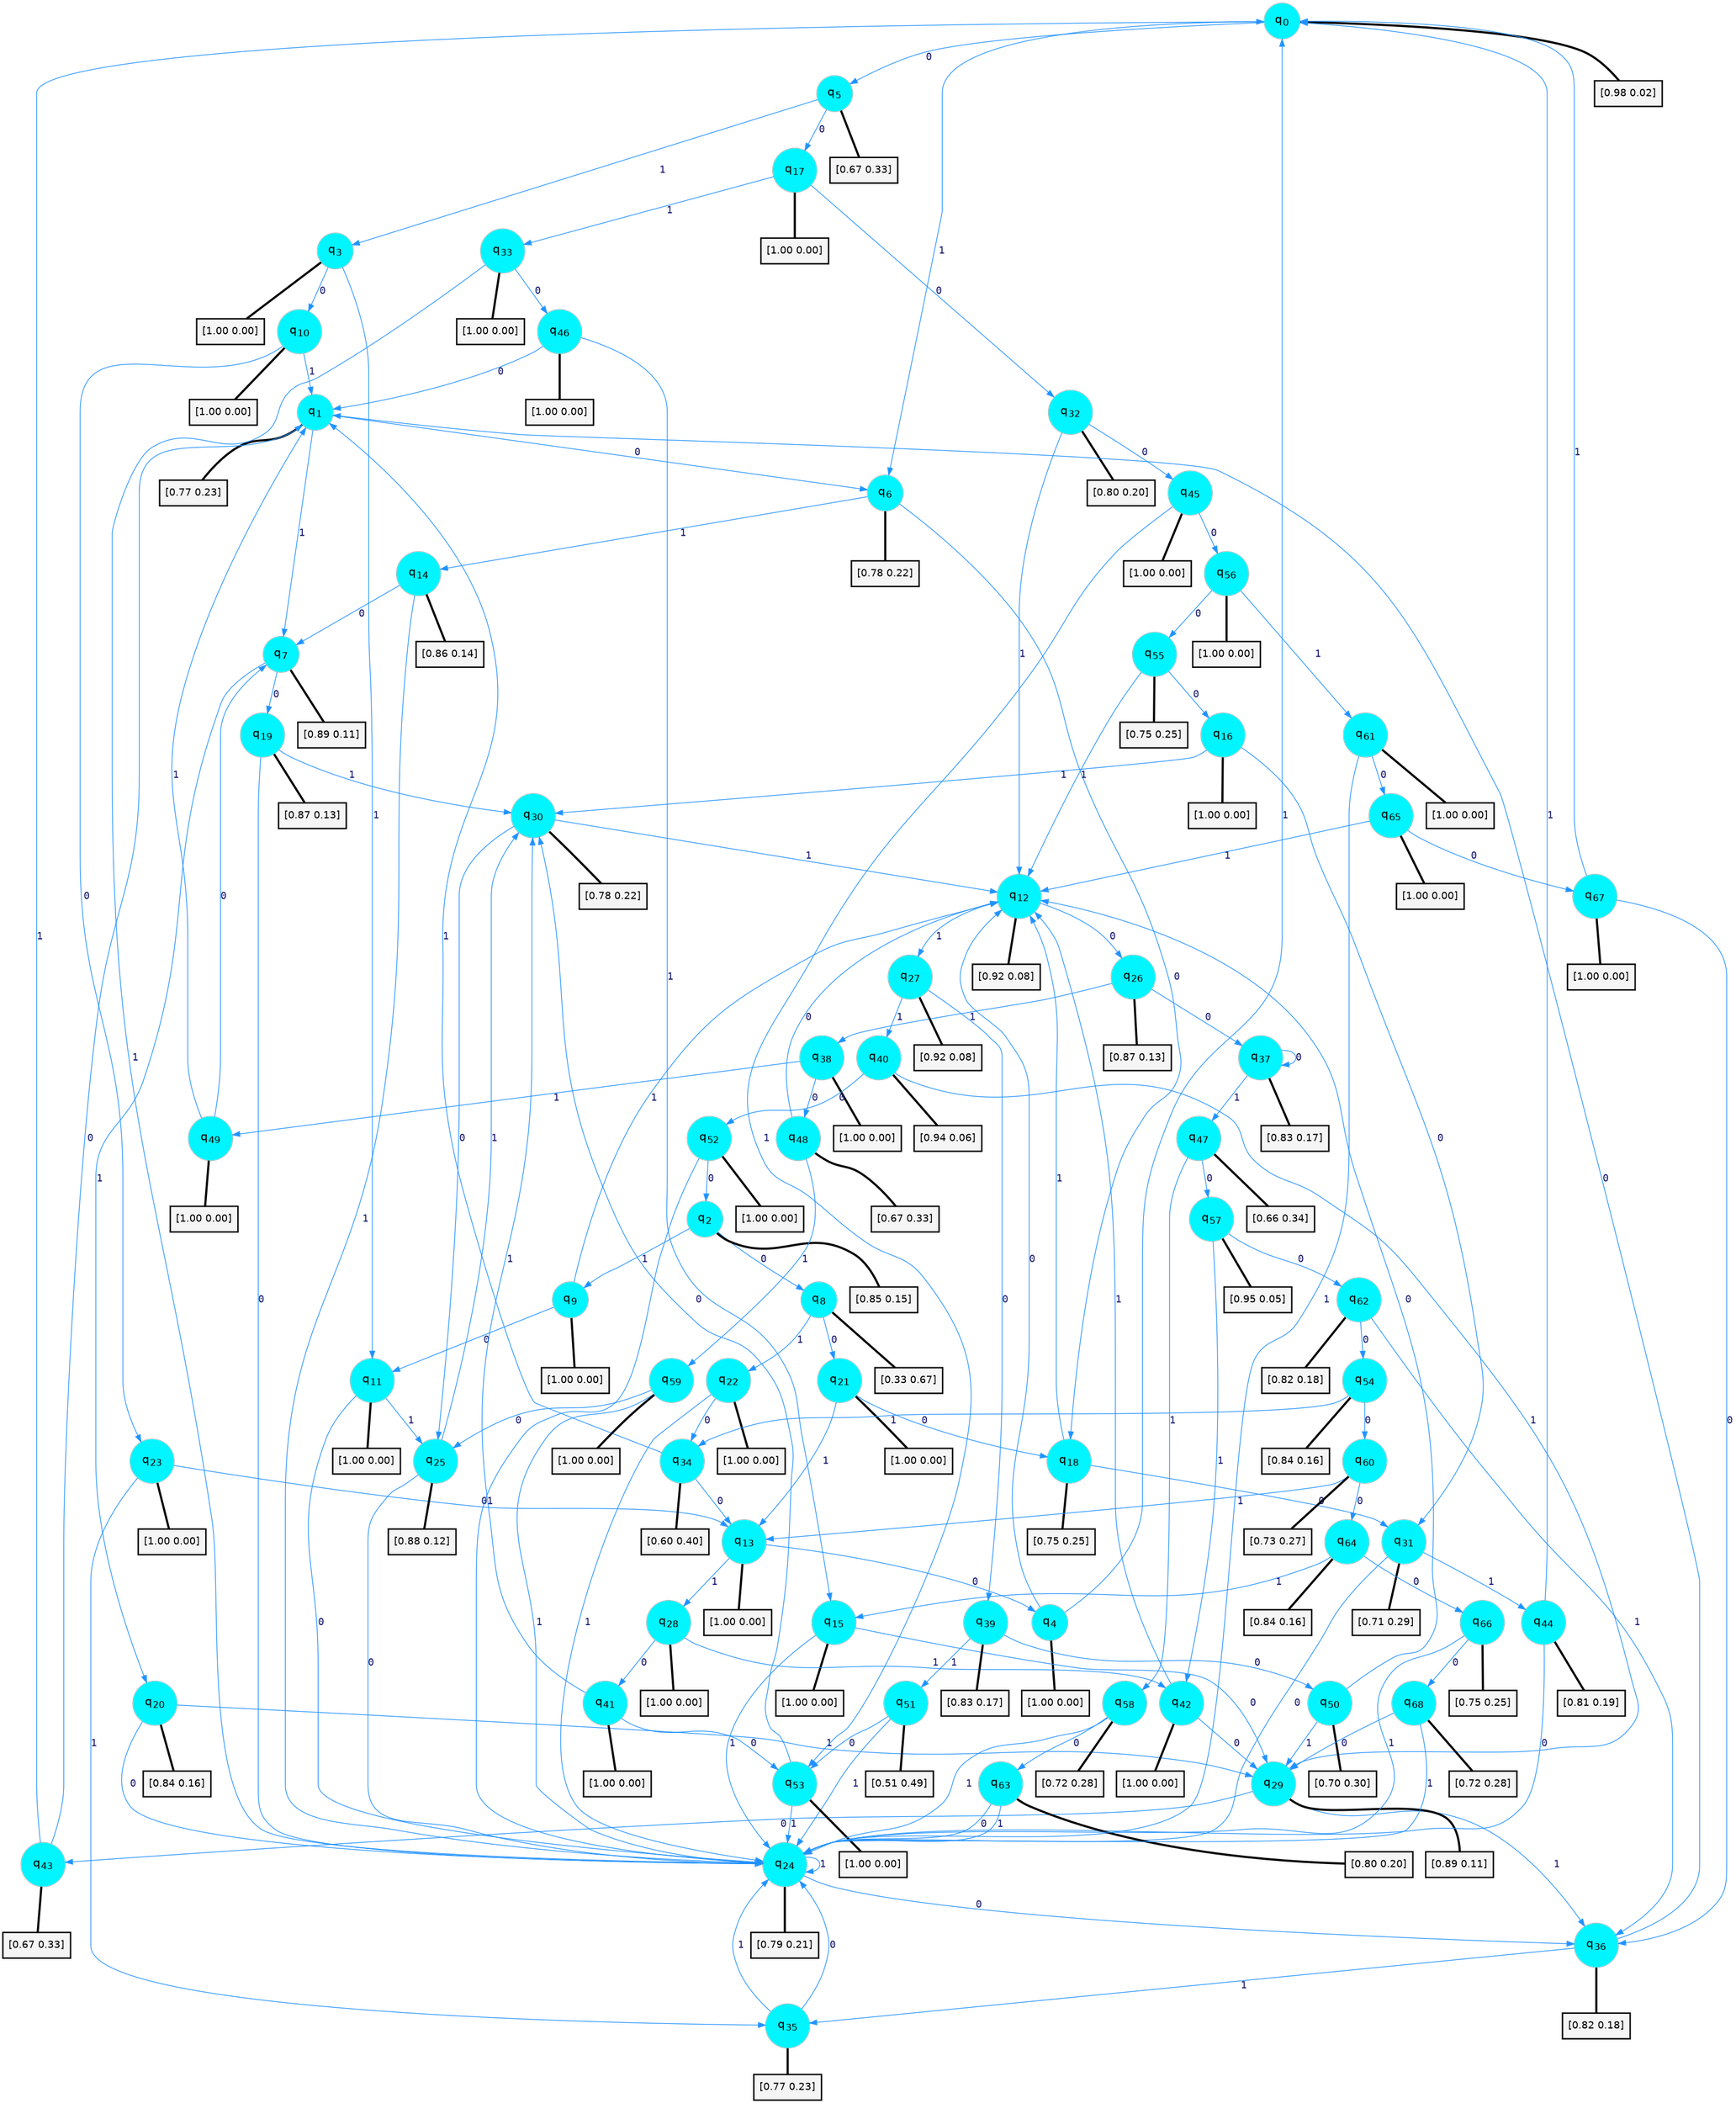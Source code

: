 digraph G {
graph [
bgcolor=transparent, dpi=300, rankdir=TD, size="40,25"];
node [
color=gray, fillcolor=turquoise1, fontcolor=black, fontname=Helvetica, fontsize=16, fontweight=bold, shape=circle, style=filled];
edge [
arrowsize=1, color=dodgerblue1, fontcolor=midnightblue, fontname=courier, fontweight=bold, penwidth=1, style=solid, weight=20];
0[label=<q<SUB>0</SUB>>];
1[label=<q<SUB>1</SUB>>];
2[label=<q<SUB>2</SUB>>];
3[label=<q<SUB>3</SUB>>];
4[label=<q<SUB>4</SUB>>];
5[label=<q<SUB>5</SUB>>];
6[label=<q<SUB>6</SUB>>];
7[label=<q<SUB>7</SUB>>];
8[label=<q<SUB>8</SUB>>];
9[label=<q<SUB>9</SUB>>];
10[label=<q<SUB>10</SUB>>];
11[label=<q<SUB>11</SUB>>];
12[label=<q<SUB>12</SUB>>];
13[label=<q<SUB>13</SUB>>];
14[label=<q<SUB>14</SUB>>];
15[label=<q<SUB>15</SUB>>];
16[label=<q<SUB>16</SUB>>];
17[label=<q<SUB>17</SUB>>];
18[label=<q<SUB>18</SUB>>];
19[label=<q<SUB>19</SUB>>];
20[label=<q<SUB>20</SUB>>];
21[label=<q<SUB>21</SUB>>];
22[label=<q<SUB>22</SUB>>];
23[label=<q<SUB>23</SUB>>];
24[label=<q<SUB>24</SUB>>];
25[label=<q<SUB>25</SUB>>];
26[label=<q<SUB>26</SUB>>];
27[label=<q<SUB>27</SUB>>];
28[label=<q<SUB>28</SUB>>];
29[label=<q<SUB>29</SUB>>];
30[label=<q<SUB>30</SUB>>];
31[label=<q<SUB>31</SUB>>];
32[label=<q<SUB>32</SUB>>];
33[label=<q<SUB>33</SUB>>];
34[label=<q<SUB>34</SUB>>];
35[label=<q<SUB>35</SUB>>];
36[label=<q<SUB>36</SUB>>];
37[label=<q<SUB>37</SUB>>];
38[label=<q<SUB>38</SUB>>];
39[label=<q<SUB>39</SUB>>];
40[label=<q<SUB>40</SUB>>];
41[label=<q<SUB>41</SUB>>];
42[label=<q<SUB>42</SUB>>];
43[label=<q<SUB>43</SUB>>];
44[label=<q<SUB>44</SUB>>];
45[label=<q<SUB>45</SUB>>];
46[label=<q<SUB>46</SUB>>];
47[label=<q<SUB>47</SUB>>];
48[label=<q<SUB>48</SUB>>];
49[label=<q<SUB>49</SUB>>];
50[label=<q<SUB>50</SUB>>];
51[label=<q<SUB>51</SUB>>];
52[label=<q<SUB>52</SUB>>];
53[label=<q<SUB>53</SUB>>];
54[label=<q<SUB>54</SUB>>];
55[label=<q<SUB>55</SUB>>];
56[label=<q<SUB>56</SUB>>];
57[label=<q<SUB>57</SUB>>];
58[label=<q<SUB>58</SUB>>];
59[label=<q<SUB>59</SUB>>];
60[label=<q<SUB>60</SUB>>];
61[label=<q<SUB>61</SUB>>];
62[label=<q<SUB>62</SUB>>];
63[label=<q<SUB>63</SUB>>];
64[label=<q<SUB>64</SUB>>];
65[label=<q<SUB>65</SUB>>];
66[label=<q<SUB>66</SUB>>];
67[label=<q<SUB>67</SUB>>];
68[label=<q<SUB>68</SUB>>];
69[label="[0.98 0.02]", shape=box,fontcolor=black, fontname=Helvetica, fontsize=14, penwidth=2, fillcolor=whitesmoke,color=black];
70[label="[0.77 0.23]", shape=box,fontcolor=black, fontname=Helvetica, fontsize=14, penwidth=2, fillcolor=whitesmoke,color=black];
71[label="[0.85 0.15]", shape=box,fontcolor=black, fontname=Helvetica, fontsize=14, penwidth=2, fillcolor=whitesmoke,color=black];
72[label="[1.00 0.00]", shape=box,fontcolor=black, fontname=Helvetica, fontsize=14, penwidth=2, fillcolor=whitesmoke,color=black];
73[label="[1.00 0.00]", shape=box,fontcolor=black, fontname=Helvetica, fontsize=14, penwidth=2, fillcolor=whitesmoke,color=black];
74[label="[0.67 0.33]", shape=box,fontcolor=black, fontname=Helvetica, fontsize=14, penwidth=2, fillcolor=whitesmoke,color=black];
75[label="[0.78 0.22]", shape=box,fontcolor=black, fontname=Helvetica, fontsize=14, penwidth=2, fillcolor=whitesmoke,color=black];
76[label="[0.89 0.11]", shape=box,fontcolor=black, fontname=Helvetica, fontsize=14, penwidth=2, fillcolor=whitesmoke,color=black];
77[label="[0.33 0.67]", shape=box,fontcolor=black, fontname=Helvetica, fontsize=14, penwidth=2, fillcolor=whitesmoke,color=black];
78[label="[1.00 0.00]", shape=box,fontcolor=black, fontname=Helvetica, fontsize=14, penwidth=2, fillcolor=whitesmoke,color=black];
79[label="[1.00 0.00]", shape=box,fontcolor=black, fontname=Helvetica, fontsize=14, penwidth=2, fillcolor=whitesmoke,color=black];
80[label="[1.00 0.00]", shape=box,fontcolor=black, fontname=Helvetica, fontsize=14, penwidth=2, fillcolor=whitesmoke,color=black];
81[label="[0.92 0.08]", shape=box,fontcolor=black, fontname=Helvetica, fontsize=14, penwidth=2, fillcolor=whitesmoke,color=black];
82[label="[1.00 0.00]", shape=box,fontcolor=black, fontname=Helvetica, fontsize=14, penwidth=2, fillcolor=whitesmoke,color=black];
83[label="[0.86 0.14]", shape=box,fontcolor=black, fontname=Helvetica, fontsize=14, penwidth=2, fillcolor=whitesmoke,color=black];
84[label="[1.00 0.00]", shape=box,fontcolor=black, fontname=Helvetica, fontsize=14, penwidth=2, fillcolor=whitesmoke,color=black];
85[label="[1.00 0.00]", shape=box,fontcolor=black, fontname=Helvetica, fontsize=14, penwidth=2, fillcolor=whitesmoke,color=black];
86[label="[1.00 0.00]", shape=box,fontcolor=black, fontname=Helvetica, fontsize=14, penwidth=2, fillcolor=whitesmoke,color=black];
87[label="[0.75 0.25]", shape=box,fontcolor=black, fontname=Helvetica, fontsize=14, penwidth=2, fillcolor=whitesmoke,color=black];
88[label="[0.87 0.13]", shape=box,fontcolor=black, fontname=Helvetica, fontsize=14, penwidth=2, fillcolor=whitesmoke,color=black];
89[label="[0.84 0.16]", shape=box,fontcolor=black, fontname=Helvetica, fontsize=14, penwidth=2, fillcolor=whitesmoke,color=black];
90[label="[1.00 0.00]", shape=box,fontcolor=black, fontname=Helvetica, fontsize=14, penwidth=2, fillcolor=whitesmoke,color=black];
91[label="[1.00 0.00]", shape=box,fontcolor=black, fontname=Helvetica, fontsize=14, penwidth=2, fillcolor=whitesmoke,color=black];
92[label="[1.00 0.00]", shape=box,fontcolor=black, fontname=Helvetica, fontsize=14, penwidth=2, fillcolor=whitesmoke,color=black];
93[label="[0.79 0.21]", shape=box,fontcolor=black, fontname=Helvetica, fontsize=14, penwidth=2, fillcolor=whitesmoke,color=black];
94[label="[0.88 0.12]", shape=box,fontcolor=black, fontname=Helvetica, fontsize=14, penwidth=2, fillcolor=whitesmoke,color=black];
95[label="[0.87 0.13]", shape=box,fontcolor=black, fontname=Helvetica, fontsize=14, penwidth=2, fillcolor=whitesmoke,color=black];
96[label="[0.92 0.08]", shape=box,fontcolor=black, fontname=Helvetica, fontsize=14, penwidth=2, fillcolor=whitesmoke,color=black];
97[label="[1.00 0.00]", shape=box,fontcolor=black, fontname=Helvetica, fontsize=14, penwidth=2, fillcolor=whitesmoke,color=black];
98[label="[0.89 0.11]", shape=box,fontcolor=black, fontname=Helvetica, fontsize=14, penwidth=2, fillcolor=whitesmoke,color=black];
99[label="[0.78 0.22]", shape=box,fontcolor=black, fontname=Helvetica, fontsize=14, penwidth=2, fillcolor=whitesmoke,color=black];
100[label="[0.71 0.29]", shape=box,fontcolor=black, fontname=Helvetica, fontsize=14, penwidth=2, fillcolor=whitesmoke,color=black];
101[label="[0.80 0.20]", shape=box,fontcolor=black, fontname=Helvetica, fontsize=14, penwidth=2, fillcolor=whitesmoke,color=black];
102[label="[1.00 0.00]", shape=box,fontcolor=black, fontname=Helvetica, fontsize=14, penwidth=2, fillcolor=whitesmoke,color=black];
103[label="[0.60 0.40]", shape=box,fontcolor=black, fontname=Helvetica, fontsize=14, penwidth=2, fillcolor=whitesmoke,color=black];
104[label="[0.77 0.23]", shape=box,fontcolor=black, fontname=Helvetica, fontsize=14, penwidth=2, fillcolor=whitesmoke,color=black];
105[label="[0.82 0.18]", shape=box,fontcolor=black, fontname=Helvetica, fontsize=14, penwidth=2, fillcolor=whitesmoke,color=black];
106[label="[0.83 0.17]", shape=box,fontcolor=black, fontname=Helvetica, fontsize=14, penwidth=2, fillcolor=whitesmoke,color=black];
107[label="[1.00 0.00]", shape=box,fontcolor=black, fontname=Helvetica, fontsize=14, penwidth=2, fillcolor=whitesmoke,color=black];
108[label="[0.83 0.17]", shape=box,fontcolor=black, fontname=Helvetica, fontsize=14, penwidth=2, fillcolor=whitesmoke,color=black];
109[label="[0.94 0.06]", shape=box,fontcolor=black, fontname=Helvetica, fontsize=14, penwidth=2, fillcolor=whitesmoke,color=black];
110[label="[1.00 0.00]", shape=box,fontcolor=black, fontname=Helvetica, fontsize=14, penwidth=2, fillcolor=whitesmoke,color=black];
111[label="[1.00 0.00]", shape=box,fontcolor=black, fontname=Helvetica, fontsize=14, penwidth=2, fillcolor=whitesmoke,color=black];
112[label="[0.67 0.33]", shape=box,fontcolor=black, fontname=Helvetica, fontsize=14, penwidth=2, fillcolor=whitesmoke,color=black];
113[label="[0.81 0.19]", shape=box,fontcolor=black, fontname=Helvetica, fontsize=14, penwidth=2, fillcolor=whitesmoke,color=black];
114[label="[1.00 0.00]", shape=box,fontcolor=black, fontname=Helvetica, fontsize=14, penwidth=2, fillcolor=whitesmoke,color=black];
115[label="[1.00 0.00]", shape=box,fontcolor=black, fontname=Helvetica, fontsize=14, penwidth=2, fillcolor=whitesmoke,color=black];
116[label="[0.66 0.34]", shape=box,fontcolor=black, fontname=Helvetica, fontsize=14, penwidth=2, fillcolor=whitesmoke,color=black];
117[label="[0.67 0.33]", shape=box,fontcolor=black, fontname=Helvetica, fontsize=14, penwidth=2, fillcolor=whitesmoke,color=black];
118[label="[1.00 0.00]", shape=box,fontcolor=black, fontname=Helvetica, fontsize=14, penwidth=2, fillcolor=whitesmoke,color=black];
119[label="[0.70 0.30]", shape=box,fontcolor=black, fontname=Helvetica, fontsize=14, penwidth=2, fillcolor=whitesmoke,color=black];
120[label="[0.51 0.49]", shape=box,fontcolor=black, fontname=Helvetica, fontsize=14, penwidth=2, fillcolor=whitesmoke,color=black];
121[label="[1.00 0.00]", shape=box,fontcolor=black, fontname=Helvetica, fontsize=14, penwidth=2, fillcolor=whitesmoke,color=black];
122[label="[1.00 0.00]", shape=box,fontcolor=black, fontname=Helvetica, fontsize=14, penwidth=2, fillcolor=whitesmoke,color=black];
123[label="[0.84 0.16]", shape=box,fontcolor=black, fontname=Helvetica, fontsize=14, penwidth=2, fillcolor=whitesmoke,color=black];
124[label="[0.75 0.25]", shape=box,fontcolor=black, fontname=Helvetica, fontsize=14, penwidth=2, fillcolor=whitesmoke,color=black];
125[label="[1.00 0.00]", shape=box,fontcolor=black, fontname=Helvetica, fontsize=14, penwidth=2, fillcolor=whitesmoke,color=black];
126[label="[0.95 0.05]", shape=box,fontcolor=black, fontname=Helvetica, fontsize=14, penwidth=2, fillcolor=whitesmoke,color=black];
127[label="[0.72 0.28]", shape=box,fontcolor=black, fontname=Helvetica, fontsize=14, penwidth=2, fillcolor=whitesmoke,color=black];
128[label="[1.00 0.00]", shape=box,fontcolor=black, fontname=Helvetica, fontsize=14, penwidth=2, fillcolor=whitesmoke,color=black];
129[label="[0.73 0.27]", shape=box,fontcolor=black, fontname=Helvetica, fontsize=14, penwidth=2, fillcolor=whitesmoke,color=black];
130[label="[1.00 0.00]", shape=box,fontcolor=black, fontname=Helvetica, fontsize=14, penwidth=2, fillcolor=whitesmoke,color=black];
131[label="[0.82 0.18]", shape=box,fontcolor=black, fontname=Helvetica, fontsize=14, penwidth=2, fillcolor=whitesmoke,color=black];
132[label="[0.80 0.20]", shape=box,fontcolor=black, fontname=Helvetica, fontsize=14, penwidth=2, fillcolor=whitesmoke,color=black];
133[label="[0.84 0.16]", shape=box,fontcolor=black, fontname=Helvetica, fontsize=14, penwidth=2, fillcolor=whitesmoke,color=black];
134[label="[1.00 0.00]", shape=box,fontcolor=black, fontname=Helvetica, fontsize=14, penwidth=2, fillcolor=whitesmoke,color=black];
135[label="[0.75 0.25]", shape=box,fontcolor=black, fontname=Helvetica, fontsize=14, penwidth=2, fillcolor=whitesmoke,color=black];
136[label="[1.00 0.00]", shape=box,fontcolor=black, fontname=Helvetica, fontsize=14, penwidth=2, fillcolor=whitesmoke,color=black];
137[label="[0.72 0.28]", shape=box,fontcolor=black, fontname=Helvetica, fontsize=14, penwidth=2, fillcolor=whitesmoke,color=black];
0->5 [label=0];
0->6 [label=1];
0->69 [arrowhead=none, penwidth=3,color=black];
1->6 [label=0];
1->7 [label=1];
1->70 [arrowhead=none, penwidth=3,color=black];
2->8 [label=0];
2->9 [label=1];
2->71 [arrowhead=none, penwidth=3,color=black];
3->10 [label=0];
3->11 [label=1];
3->72 [arrowhead=none, penwidth=3,color=black];
4->12 [label=0];
4->0 [label=1];
4->73 [arrowhead=none, penwidth=3,color=black];
5->17 [label=0];
5->3 [label=1];
5->74 [arrowhead=none, penwidth=3,color=black];
6->18 [label=0];
6->14 [label=1];
6->75 [arrowhead=none, penwidth=3,color=black];
7->19 [label=0];
7->20 [label=1];
7->76 [arrowhead=none, penwidth=3,color=black];
8->21 [label=0];
8->22 [label=1];
8->77 [arrowhead=none, penwidth=3,color=black];
9->11 [label=0];
9->12 [label=1];
9->78 [arrowhead=none, penwidth=3,color=black];
10->23 [label=0];
10->1 [label=1];
10->79 [arrowhead=none, penwidth=3,color=black];
11->24 [label=0];
11->25 [label=1];
11->80 [arrowhead=none, penwidth=3,color=black];
12->26 [label=0];
12->27 [label=1];
12->81 [arrowhead=none, penwidth=3,color=black];
13->4 [label=0];
13->28 [label=1];
13->82 [arrowhead=none, penwidth=3,color=black];
14->7 [label=0];
14->24 [label=1];
14->83 [arrowhead=none, penwidth=3,color=black];
15->29 [label=0];
15->24 [label=1];
15->84 [arrowhead=none, penwidth=3,color=black];
16->31 [label=0];
16->30 [label=1];
16->85 [arrowhead=none, penwidth=3,color=black];
17->32 [label=0];
17->33 [label=1];
17->86 [arrowhead=none, penwidth=3,color=black];
18->31 [label=0];
18->12 [label=1];
18->87 [arrowhead=none, penwidth=3,color=black];
19->24 [label=0];
19->30 [label=1];
19->88 [arrowhead=none, penwidth=3,color=black];
20->24 [label=0];
20->29 [label=1];
20->89 [arrowhead=none, penwidth=3,color=black];
21->18 [label=0];
21->13 [label=1];
21->90 [arrowhead=none, penwidth=3,color=black];
22->34 [label=0];
22->24 [label=1];
22->91 [arrowhead=none, penwidth=3,color=black];
23->13 [label=0];
23->35 [label=1];
23->92 [arrowhead=none, penwidth=3,color=black];
24->36 [label=0];
24->24 [label=1];
24->93 [arrowhead=none, penwidth=3,color=black];
25->24 [label=0];
25->30 [label=1];
25->94 [arrowhead=none, penwidth=3,color=black];
26->37 [label=0];
26->38 [label=1];
26->95 [arrowhead=none, penwidth=3,color=black];
27->39 [label=0];
27->40 [label=1];
27->96 [arrowhead=none, penwidth=3,color=black];
28->41 [label=0];
28->42 [label=1];
28->97 [arrowhead=none, penwidth=3,color=black];
29->43 [label=0];
29->36 [label=1];
29->98 [arrowhead=none, penwidth=3,color=black];
30->25 [label=0];
30->12 [label=1];
30->99 [arrowhead=none, penwidth=3,color=black];
31->24 [label=0];
31->44 [label=1];
31->100 [arrowhead=none, penwidth=3,color=black];
32->45 [label=0];
32->12 [label=1];
32->101 [arrowhead=none, penwidth=3,color=black];
33->46 [label=0];
33->24 [label=1];
33->102 [arrowhead=none, penwidth=3,color=black];
34->13 [label=0];
34->1 [label=1];
34->103 [arrowhead=none, penwidth=3,color=black];
35->24 [label=0];
35->24 [label=1];
35->104 [arrowhead=none, penwidth=3,color=black];
36->1 [label=0];
36->35 [label=1];
36->105 [arrowhead=none, penwidth=3,color=black];
37->37 [label=0];
37->47 [label=1];
37->106 [arrowhead=none, penwidth=3,color=black];
38->48 [label=0];
38->49 [label=1];
38->107 [arrowhead=none, penwidth=3,color=black];
39->50 [label=0];
39->51 [label=1];
39->108 [arrowhead=none, penwidth=3,color=black];
40->52 [label=0];
40->29 [label=1];
40->109 [arrowhead=none, penwidth=3,color=black];
41->53 [label=0];
41->30 [label=1];
41->110 [arrowhead=none, penwidth=3,color=black];
42->29 [label=0];
42->12 [label=1];
42->111 [arrowhead=none, penwidth=3,color=black];
43->1 [label=0];
43->0 [label=1];
43->112 [arrowhead=none, penwidth=3,color=black];
44->24 [label=0];
44->0 [label=1];
44->113 [arrowhead=none, penwidth=3,color=black];
45->56 [label=0];
45->53 [label=1];
45->114 [arrowhead=none, penwidth=3,color=black];
46->1 [label=0];
46->15 [label=1];
46->115 [arrowhead=none, penwidth=3,color=black];
47->57 [label=0];
47->58 [label=1];
47->116 [arrowhead=none, penwidth=3,color=black];
48->12 [label=0];
48->59 [label=1];
48->117 [arrowhead=none, penwidth=3,color=black];
49->7 [label=0];
49->1 [label=1];
49->118 [arrowhead=none, penwidth=3,color=black];
50->12 [label=0];
50->29 [label=1];
50->119 [arrowhead=none, penwidth=3,color=black];
51->53 [label=0];
51->24 [label=1];
51->120 [arrowhead=none, penwidth=3,color=black];
52->2 [label=0];
52->24 [label=1];
52->121 [arrowhead=none, penwidth=3,color=black];
53->30 [label=0];
53->24 [label=1];
53->122 [arrowhead=none, penwidth=3,color=black];
54->60 [label=0];
54->34 [label=1];
54->123 [arrowhead=none, penwidth=3,color=black];
55->16 [label=0];
55->12 [label=1];
55->124 [arrowhead=none, penwidth=3,color=black];
56->55 [label=0];
56->61 [label=1];
56->125 [arrowhead=none, penwidth=3,color=black];
57->62 [label=0];
57->42 [label=1];
57->126 [arrowhead=none, penwidth=3,color=black];
58->63 [label=0];
58->24 [label=1];
58->127 [arrowhead=none, penwidth=3,color=black];
59->25 [label=0];
59->24 [label=1];
59->128 [arrowhead=none, penwidth=3,color=black];
60->64 [label=0];
60->13 [label=1];
60->129 [arrowhead=none, penwidth=3,color=black];
61->65 [label=0];
61->24 [label=1];
61->130 [arrowhead=none, penwidth=3,color=black];
62->54 [label=0];
62->36 [label=1];
62->131 [arrowhead=none, penwidth=3,color=black];
63->24 [label=0];
63->24 [label=1];
63->132 [arrowhead=none, penwidth=3,color=black];
64->66 [label=0];
64->15 [label=1];
64->133 [arrowhead=none, penwidth=3,color=black];
65->67 [label=0];
65->12 [label=1];
65->134 [arrowhead=none, penwidth=3,color=black];
66->68 [label=0];
66->24 [label=1];
66->135 [arrowhead=none, penwidth=3,color=black];
67->36 [label=0];
67->0 [label=1];
67->136 [arrowhead=none, penwidth=3,color=black];
68->29 [label=0];
68->24 [label=1];
68->137 [arrowhead=none, penwidth=3,color=black];
}
